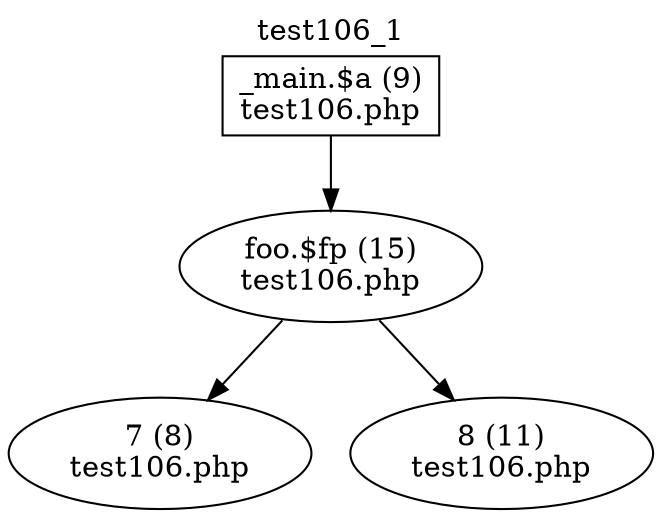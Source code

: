 digraph cfg {
  label="test106_1";
  labelloc=t;
  n1 [shape=box, label="_main.$a (9)\ntest106.php"];
  n2 [shape=ellipse, label="foo.$fp (15)\ntest106.php"];
  n3 [shape=ellipse, label="7 (8)\ntest106.php"];
  n4 [shape=ellipse, label="8 (11)\ntest106.php"];
  n1 -> n2;
  n2 -> n3;
  n2 -> n4;
}
